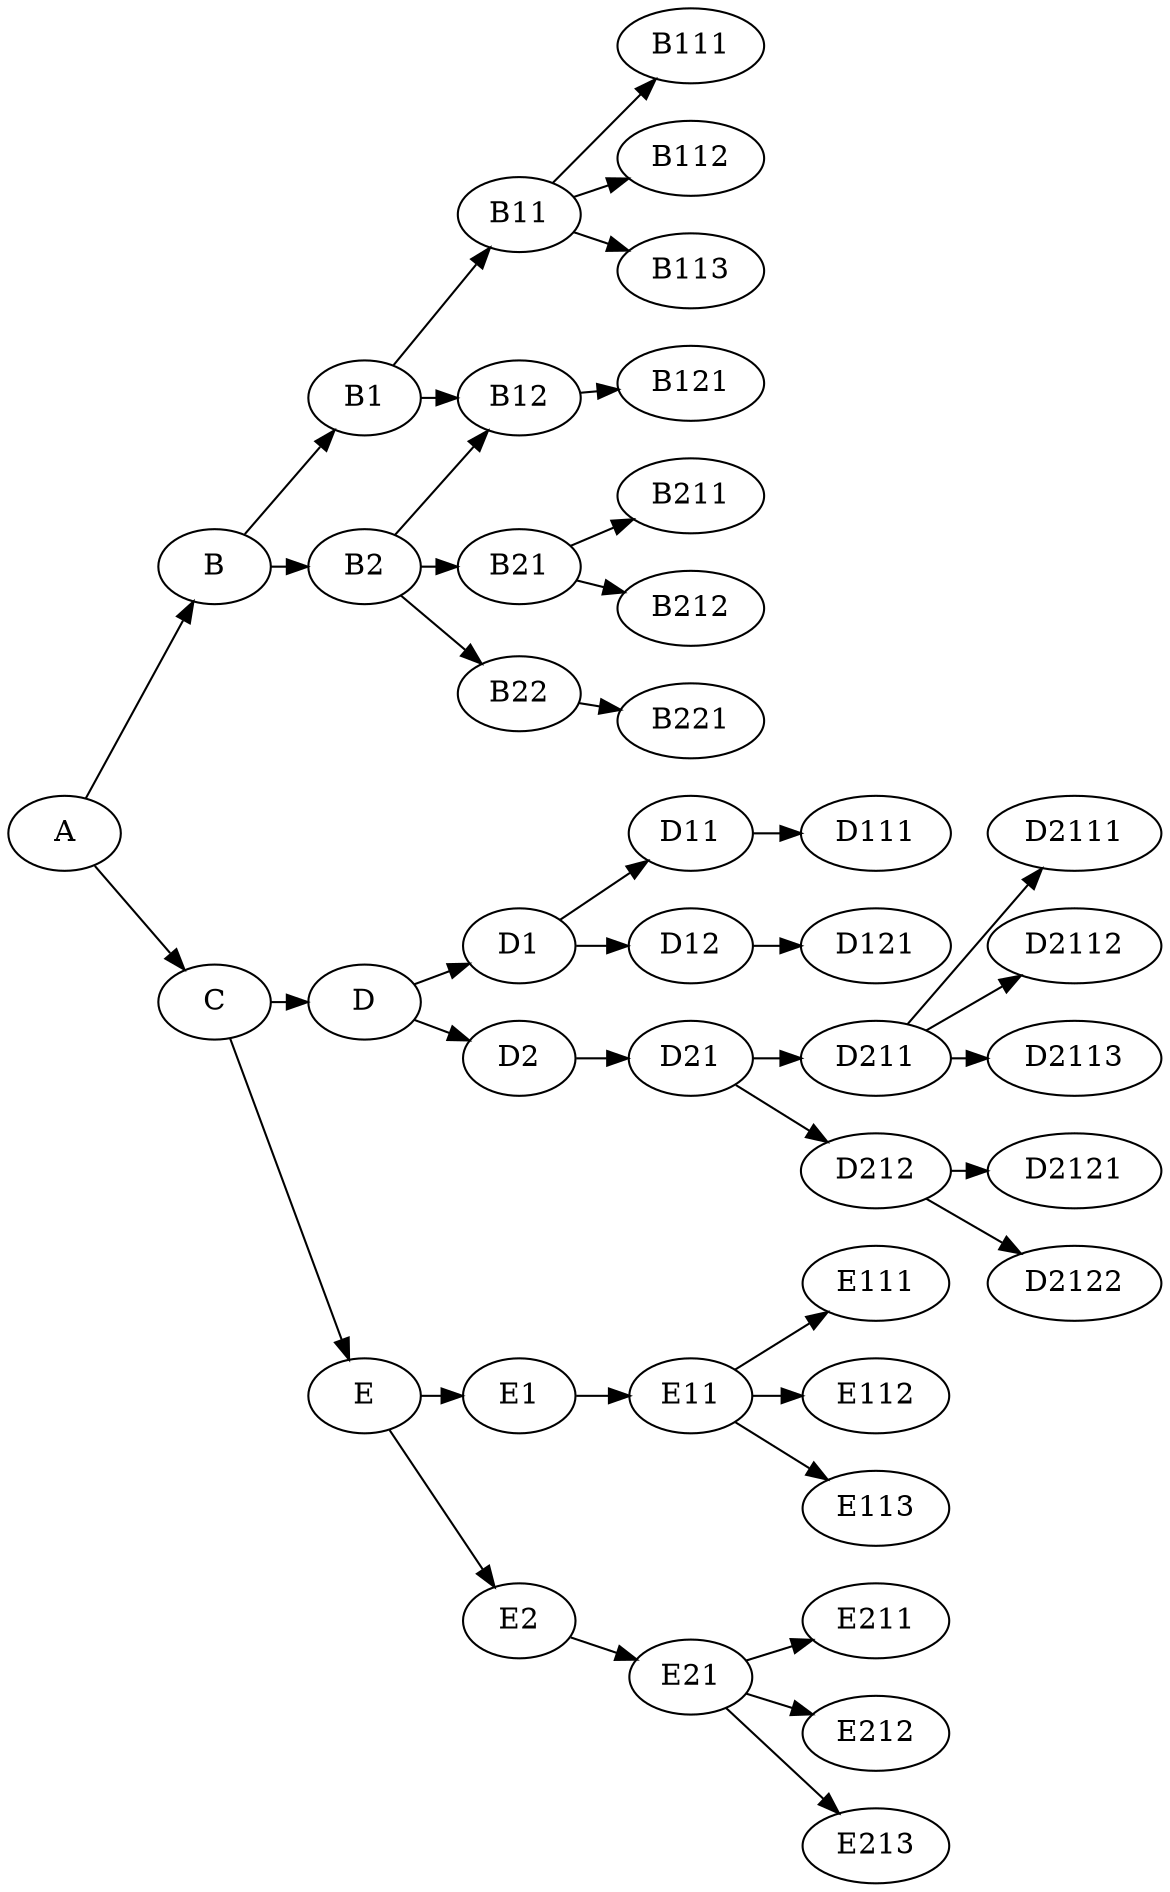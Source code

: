 digraph G {  
  rankdir=LR ;
  ordering=in ;
  nodesep=0.25;
  ranksep=0.25;
  splines=line;
  A[texlbl="AI-Based PDE Solvers"];
  A -> B
  A -> C
  B[texlbl="Continuous"];
  C[texlbl="Discrete"];
  B -> B1 
  B -> B2
  B1[texlbl="Physics-Informed"];
  B2[texlbl="Neural Operators"];
  B1 -> B11
  B1 -> B12
  B2 -> B12
  B2 -> B21
  B2 -> B22
  B11[texlbl="PINN"];
  B111[texlbl="[63]"];
  B112[texlbl="[64]"];
  B113[texlbl="[98]"];
  B11 -> B111
  B11 -> B112
  B11 -> B113
  B21[texlbl="FNO"];
  B211[texlbl="[45]"];
  B212[texlbl="[76]"];
  B21 -> B211
  B21 -> B212
  B22[texlbl="DeepONet"];
  B221[texlbl="[82]"];
  B22 -> B221
  B12[texlbl="PINO"];
  B121[texlbl="[77]"];
  B12 -> B121
  C -> D
  C -> E
  D[texlbl="ML-Based"];
  D -> D1
  D -> D2
  D1[texlbl="Standalone"];
  D1 -> D11
  D1 -> D12
  D11[texlbl="CNN"];
  D111[texlbl="[124]"];
  D11 -> D111
  D12[texlbl="GNN"];
  D121[texlbl="[93]"];
  D12 -> D121
  D2[texlbl="Hybrid"];
  D2 -> D21
  D21[texlbl="MG-Based"];
  D21 -> D211
  D21 -> D212
  D211[texlbl="Prolongation"];
  D2111[texlbl="[44]"];
  D2112[texlbl="[62]"];
  D2113[texlbl="[84]"];
  D211 -> D2111
  D211 -> D2112
  D211 -> D2113
  D212[texlbl="Smoothing"];
  D2121[texlbl="[32]"];
  D2122[texlbl="[57]"];
  D212 -> D2121
  D212 -> D2122
  E[texlbl="Algorithm Design"];
  E -> E1
  E -> E2
  E1[texlbl="Top-Down"];
  E2[texlbl="Bottom-Up"];
  E1 -> E11
  E2 -> E21
  E11[texlbl="Combinatorial"];
  E111[texlbl="[14]"];
  E112[texlbl="[92]"];
  E113[texlbl="[122]"];
  E11 -> E111
  E11 -> E112
  E11 -> E113
  E21[texlbl="Grammar-Based"];
  E211[texlbl="[111]"];
  E212[texlbl="[112]"];
  E213[texlbl="[113]"];
  E21 -> E211
  E21 -> E212
  E21 -> E213
}
